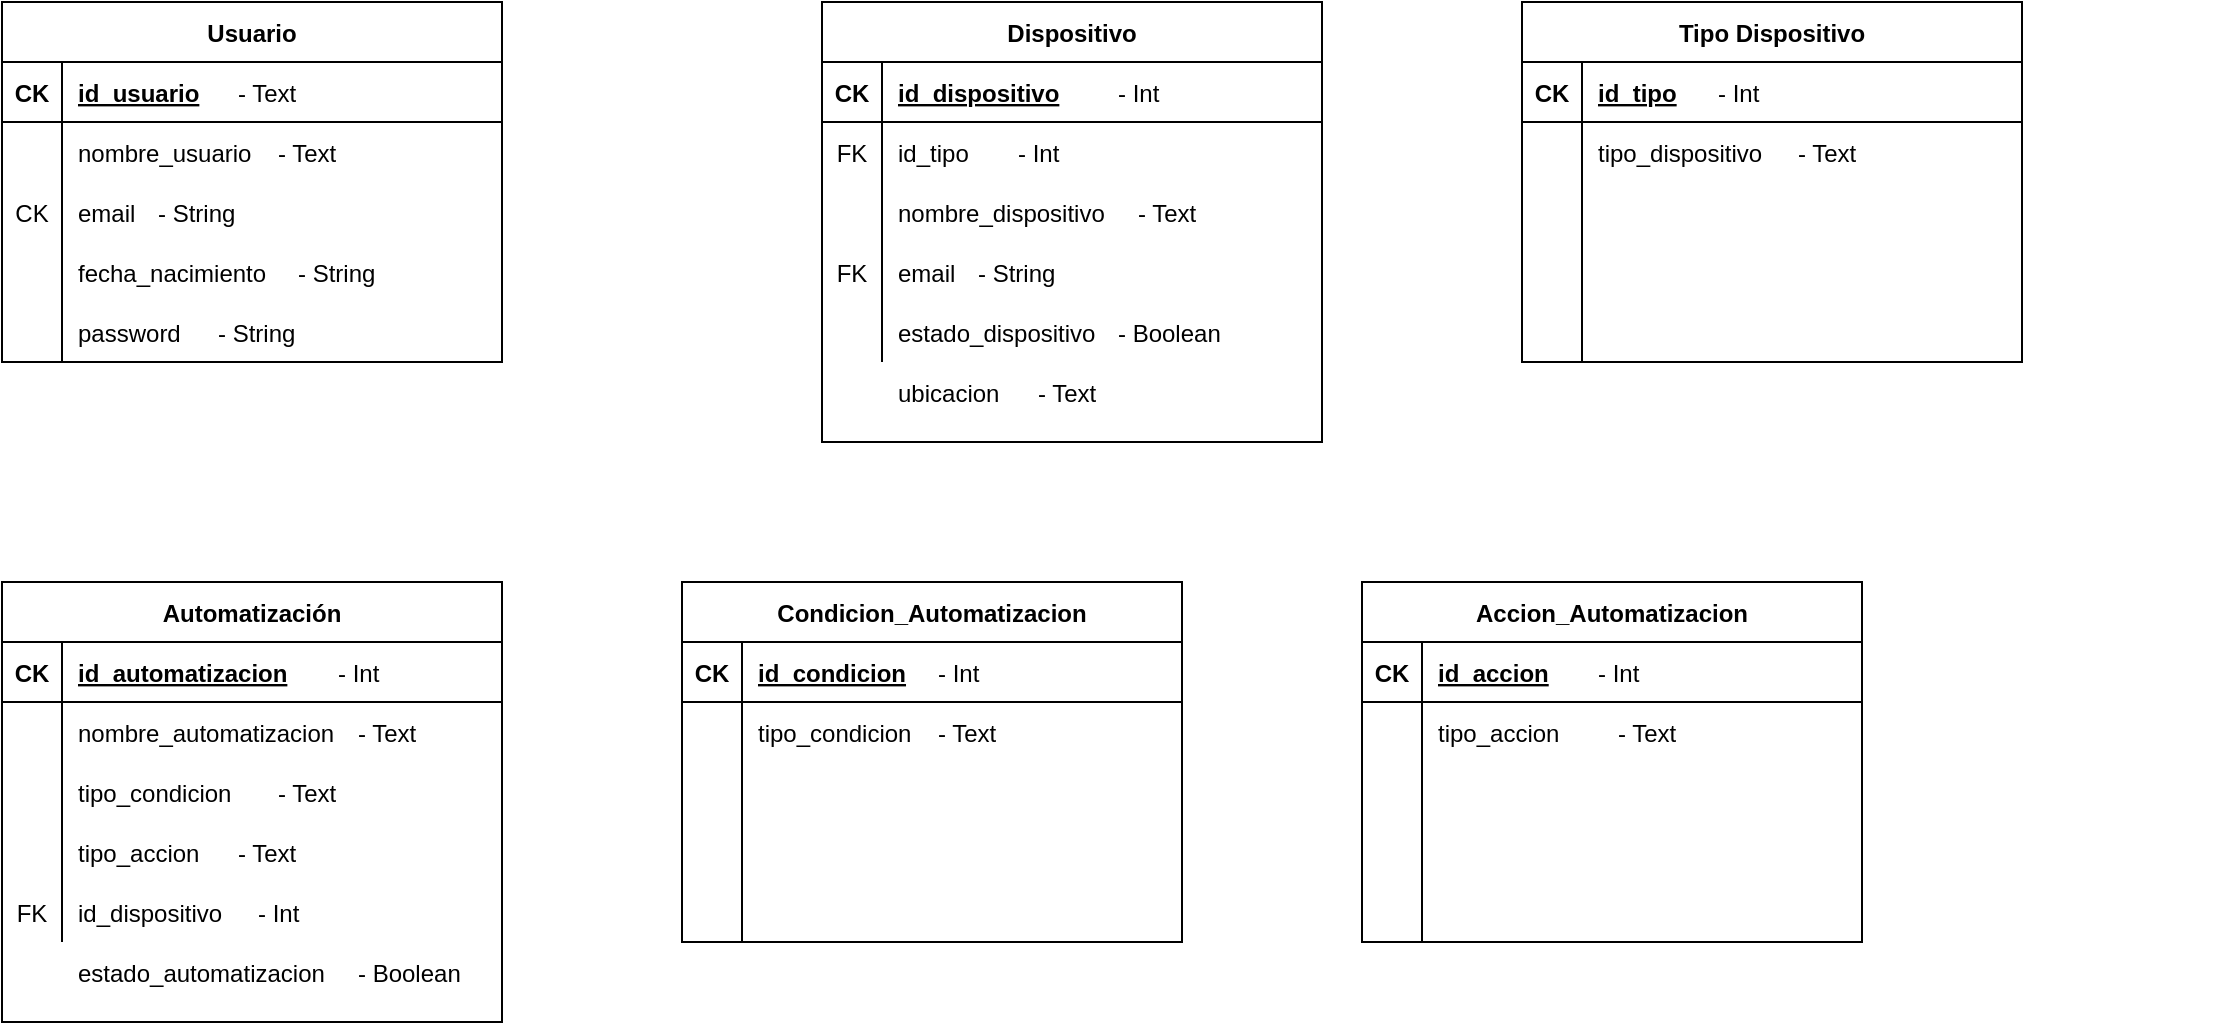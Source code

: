 <mxfile version="27.0.6">
  <diagram name="Página-1" id="sAZHhNgTuyFh79R5Jc5B">
    <mxGraphModel grid="1" page="1" gridSize="10" guides="1" tooltips="1" connect="1" arrows="1" fold="1" pageScale="1" pageWidth="827" pageHeight="1169" math="0" shadow="0">
      <root>
        <mxCell id="0" />
        <mxCell id="1" parent="0" />
        <mxCell id="dQO-ilZLk1hix_8GD30F-2" value="Usuario" style="shape=table;startSize=30;container=1;collapsible=1;childLayout=tableLayout;fixedRows=1;rowLines=0;fontStyle=1;align=center;resizeLast=1;" vertex="1" parent="1">
          <mxGeometry x="-10" y="100" width="250" height="180" as="geometry" />
        </mxCell>
        <mxCell id="dQO-ilZLk1hix_8GD30F-3" value="" style="shape=partialRectangle;collapsible=0;dropTarget=0;pointerEvents=0;fillColor=none;points=[[0,0.5],[1,0.5]];portConstraint=eastwest;top=0;left=0;right=0;bottom=1;" vertex="1" parent="dQO-ilZLk1hix_8GD30F-2">
          <mxGeometry y="30" width="250" height="30" as="geometry" />
        </mxCell>
        <mxCell id="dQO-ilZLk1hix_8GD30F-4" value="CK" style="shape=partialRectangle;overflow=hidden;connectable=0;fillColor=none;top=0;left=0;bottom=0;right=0;fontStyle=1;" vertex="1" parent="dQO-ilZLk1hix_8GD30F-3">
          <mxGeometry width="30" height="30" as="geometry">
            <mxRectangle width="30" height="30" as="alternateBounds" />
          </mxGeometry>
        </mxCell>
        <mxCell id="dQO-ilZLk1hix_8GD30F-5" value="id_usuario" style="shape=partialRectangle;overflow=hidden;connectable=0;fillColor=none;top=0;left=0;bottom=0;right=0;align=left;spacingLeft=6;fontStyle=5;" vertex="1" parent="dQO-ilZLk1hix_8GD30F-3">
          <mxGeometry x="30" width="220" height="30" as="geometry">
            <mxRectangle width="220" height="30" as="alternateBounds" />
          </mxGeometry>
        </mxCell>
        <mxCell id="dQO-ilZLk1hix_8GD30F-6" value="" style="shape=partialRectangle;collapsible=0;dropTarget=0;pointerEvents=0;fillColor=none;points=[[0,0.5],[1,0.5]];portConstraint=eastwest;top=0;left=0;right=0;bottom=0;" vertex="1" parent="dQO-ilZLk1hix_8GD30F-2">
          <mxGeometry y="60" width="250" height="30" as="geometry" />
        </mxCell>
        <mxCell id="dQO-ilZLk1hix_8GD30F-7" value="" style="shape=partialRectangle;overflow=hidden;connectable=0;fillColor=none;top=0;left=0;bottom=0;right=0;" vertex="1" parent="dQO-ilZLk1hix_8GD30F-6">
          <mxGeometry width="30" height="30" as="geometry">
            <mxRectangle width="30" height="30" as="alternateBounds" />
          </mxGeometry>
        </mxCell>
        <mxCell id="dQO-ilZLk1hix_8GD30F-8" value="nombre_usuario" style="shape=partialRectangle;overflow=hidden;connectable=0;fillColor=none;top=0;left=0;bottom=0;right=0;align=left;spacingLeft=6;strokeColor=default;" vertex="1" parent="dQO-ilZLk1hix_8GD30F-6">
          <mxGeometry x="30" width="220" height="30" as="geometry">
            <mxRectangle width="220" height="30" as="alternateBounds" />
          </mxGeometry>
        </mxCell>
        <mxCell id="dQO-ilZLk1hix_8GD30F-9" style="shape=partialRectangle;collapsible=0;dropTarget=0;pointerEvents=0;fillColor=none;points=[[0,0.5],[1,0.5]];portConstraint=eastwest;top=0;left=0;right=0;bottom=0;" vertex="1" parent="dQO-ilZLk1hix_8GD30F-2">
          <mxGeometry y="90" width="250" height="30" as="geometry" />
        </mxCell>
        <mxCell id="dQO-ilZLk1hix_8GD30F-10" value="CK" style="shape=partialRectangle;overflow=hidden;connectable=0;fillColor=none;top=0;left=0;bottom=0;right=0;" vertex="1" parent="dQO-ilZLk1hix_8GD30F-9">
          <mxGeometry width="30" height="30" as="geometry">
            <mxRectangle width="30" height="30" as="alternateBounds" />
          </mxGeometry>
        </mxCell>
        <mxCell id="dQO-ilZLk1hix_8GD30F-11" value="email" style="shape=partialRectangle;overflow=hidden;connectable=0;fillColor=none;top=0;left=0;bottom=0;right=0;align=left;spacingLeft=6;strokeColor=default;" vertex="1" parent="dQO-ilZLk1hix_8GD30F-9">
          <mxGeometry x="30" width="220" height="30" as="geometry">
            <mxRectangle width="220" height="30" as="alternateBounds" />
          </mxGeometry>
        </mxCell>
        <mxCell id="dQO-ilZLk1hix_8GD30F-12" style="shape=partialRectangle;collapsible=0;dropTarget=0;pointerEvents=0;fillColor=none;points=[[0,0.5],[1,0.5]];portConstraint=eastwest;top=0;left=0;right=0;bottom=0;" vertex="1" parent="dQO-ilZLk1hix_8GD30F-2">
          <mxGeometry y="120" width="250" height="30" as="geometry" />
        </mxCell>
        <mxCell id="dQO-ilZLk1hix_8GD30F-13" style="shape=partialRectangle;overflow=hidden;connectable=0;fillColor=none;top=0;left=0;bottom=0;right=0;" vertex="1" parent="dQO-ilZLk1hix_8GD30F-12">
          <mxGeometry width="30" height="30" as="geometry">
            <mxRectangle width="30" height="30" as="alternateBounds" />
          </mxGeometry>
        </mxCell>
        <mxCell id="dQO-ilZLk1hix_8GD30F-14" value="fecha_nacimiento" style="shape=partialRectangle;overflow=hidden;connectable=0;fillColor=none;top=0;left=0;bottom=0;right=0;align=left;spacingLeft=6;strokeColor=default;" vertex="1" parent="dQO-ilZLk1hix_8GD30F-12">
          <mxGeometry x="30" width="220" height="30" as="geometry">
            <mxRectangle width="220" height="30" as="alternateBounds" />
          </mxGeometry>
        </mxCell>
        <mxCell id="dQO-ilZLk1hix_8GD30F-15" style="shape=partialRectangle;collapsible=0;dropTarget=0;pointerEvents=0;fillColor=none;points=[[0,0.5],[1,0.5]];portConstraint=eastwest;top=0;left=0;right=0;bottom=0;" vertex="1" parent="dQO-ilZLk1hix_8GD30F-2">
          <mxGeometry y="150" width="250" height="30" as="geometry" />
        </mxCell>
        <mxCell id="dQO-ilZLk1hix_8GD30F-16" style="shape=partialRectangle;overflow=hidden;connectable=0;fillColor=none;top=0;left=0;bottom=0;right=0;" vertex="1" parent="dQO-ilZLk1hix_8GD30F-15">
          <mxGeometry width="30" height="30" as="geometry">
            <mxRectangle width="30" height="30" as="alternateBounds" />
          </mxGeometry>
        </mxCell>
        <mxCell id="dQO-ilZLk1hix_8GD30F-17" value="password" style="shape=partialRectangle;overflow=hidden;connectable=0;fillColor=none;top=0;left=0;bottom=0;right=0;align=left;spacingLeft=6;strokeColor=default;" vertex="1" parent="dQO-ilZLk1hix_8GD30F-15">
          <mxGeometry x="30" width="220" height="30" as="geometry">
            <mxRectangle width="220" height="30" as="alternateBounds" />
          </mxGeometry>
        </mxCell>
        <mxCell id="dQO-ilZLk1hix_8GD30F-18" value="Dispositivo" style="shape=table;startSize=30;container=1;collapsible=1;childLayout=tableLayout;fixedRows=1;rowLines=0;fontStyle=1;align=center;resizeLast=1;" vertex="1" parent="1">
          <mxGeometry x="400" y="100" width="250" height="220" as="geometry" />
        </mxCell>
        <mxCell id="dQO-ilZLk1hix_8GD30F-19" value="" style="shape=partialRectangle;collapsible=0;dropTarget=0;pointerEvents=0;fillColor=none;points=[[0,0.5],[1,0.5]];portConstraint=eastwest;top=0;left=0;right=0;bottom=1;" vertex="1" parent="dQO-ilZLk1hix_8GD30F-18">
          <mxGeometry y="30" width="250" height="30" as="geometry" />
        </mxCell>
        <mxCell id="dQO-ilZLk1hix_8GD30F-20" value="CK" style="shape=partialRectangle;overflow=hidden;connectable=0;fillColor=none;top=0;left=0;bottom=0;right=0;fontStyle=1;" vertex="1" parent="dQO-ilZLk1hix_8GD30F-19">
          <mxGeometry width="30" height="30" as="geometry">
            <mxRectangle width="30" height="30" as="alternateBounds" />
          </mxGeometry>
        </mxCell>
        <mxCell id="dQO-ilZLk1hix_8GD30F-21" value="id_dispositivo" style="shape=partialRectangle;overflow=hidden;connectable=0;fillColor=none;top=0;left=0;bottom=0;right=0;align=left;spacingLeft=6;fontStyle=5;" vertex="1" parent="dQO-ilZLk1hix_8GD30F-19">
          <mxGeometry x="30" width="220" height="30" as="geometry">
            <mxRectangle width="220" height="30" as="alternateBounds" />
          </mxGeometry>
        </mxCell>
        <mxCell id="dQO-ilZLk1hix_8GD30F-22" value="" style="shape=partialRectangle;collapsible=0;dropTarget=0;pointerEvents=0;fillColor=none;points=[[0,0.5],[1,0.5]];portConstraint=eastwest;top=0;left=0;right=0;bottom=0;" vertex="1" parent="dQO-ilZLk1hix_8GD30F-18">
          <mxGeometry y="60" width="250" height="30" as="geometry" />
        </mxCell>
        <mxCell id="dQO-ilZLk1hix_8GD30F-23" value="FK" style="shape=partialRectangle;overflow=hidden;connectable=0;fillColor=none;top=0;left=0;bottom=0;right=0;" vertex="1" parent="dQO-ilZLk1hix_8GD30F-22">
          <mxGeometry width="30" height="30" as="geometry">
            <mxRectangle width="30" height="30" as="alternateBounds" />
          </mxGeometry>
        </mxCell>
        <mxCell id="dQO-ilZLk1hix_8GD30F-24" value="id_tipo" style="shape=partialRectangle;overflow=hidden;connectable=0;fillColor=none;top=0;left=0;bottom=0;right=0;align=left;spacingLeft=6;strokeColor=default;" vertex="1" parent="dQO-ilZLk1hix_8GD30F-22">
          <mxGeometry x="30" width="220" height="30" as="geometry">
            <mxRectangle width="220" height="30" as="alternateBounds" />
          </mxGeometry>
        </mxCell>
        <mxCell id="dQO-ilZLk1hix_8GD30F-25" style="shape=partialRectangle;collapsible=0;dropTarget=0;pointerEvents=0;fillColor=none;points=[[0,0.5],[1,0.5]];portConstraint=eastwest;top=0;left=0;right=0;bottom=0;" vertex="1" parent="dQO-ilZLk1hix_8GD30F-18">
          <mxGeometry y="90" width="250" height="30" as="geometry" />
        </mxCell>
        <mxCell id="dQO-ilZLk1hix_8GD30F-26" style="shape=partialRectangle;overflow=hidden;connectable=0;fillColor=none;top=0;left=0;bottom=0;right=0;" vertex="1" parent="dQO-ilZLk1hix_8GD30F-25">
          <mxGeometry width="30" height="30" as="geometry">
            <mxRectangle width="30" height="30" as="alternateBounds" />
          </mxGeometry>
        </mxCell>
        <mxCell id="dQO-ilZLk1hix_8GD30F-27" value="nombre_dispositivo" style="shape=partialRectangle;overflow=hidden;connectable=0;fillColor=none;top=0;left=0;bottom=0;right=0;align=left;spacingLeft=6;strokeColor=default;" vertex="1" parent="dQO-ilZLk1hix_8GD30F-25">
          <mxGeometry x="30" width="220" height="30" as="geometry">
            <mxRectangle width="220" height="30" as="alternateBounds" />
          </mxGeometry>
        </mxCell>
        <mxCell id="dQO-ilZLk1hix_8GD30F-28" style="shape=partialRectangle;collapsible=0;dropTarget=0;pointerEvents=0;fillColor=none;points=[[0,0.5],[1,0.5]];portConstraint=eastwest;top=0;left=0;right=0;bottom=0;" vertex="1" parent="dQO-ilZLk1hix_8GD30F-18">
          <mxGeometry y="120" width="250" height="30" as="geometry" />
        </mxCell>
        <mxCell id="dQO-ilZLk1hix_8GD30F-29" value="FK" style="shape=partialRectangle;overflow=hidden;connectable=0;fillColor=none;top=0;left=0;bottom=0;right=0;" vertex="1" parent="dQO-ilZLk1hix_8GD30F-28">
          <mxGeometry width="30" height="30" as="geometry">
            <mxRectangle width="30" height="30" as="alternateBounds" />
          </mxGeometry>
        </mxCell>
        <mxCell id="dQO-ilZLk1hix_8GD30F-30" value="email" style="shape=partialRectangle;overflow=hidden;connectable=0;fillColor=none;top=0;left=0;bottom=0;right=0;align=left;spacingLeft=6;strokeColor=default;" vertex="1" parent="dQO-ilZLk1hix_8GD30F-28">
          <mxGeometry x="30" width="220" height="30" as="geometry">
            <mxRectangle width="220" height="30" as="alternateBounds" />
          </mxGeometry>
        </mxCell>
        <mxCell id="dQO-ilZLk1hix_8GD30F-31" style="shape=partialRectangle;collapsible=0;dropTarget=0;pointerEvents=0;fillColor=none;points=[[0,0.5],[1,0.5]];portConstraint=eastwest;top=0;left=0;right=0;bottom=0;" vertex="1" parent="dQO-ilZLk1hix_8GD30F-18">
          <mxGeometry y="150" width="250" height="30" as="geometry" />
        </mxCell>
        <mxCell id="dQO-ilZLk1hix_8GD30F-32" style="shape=partialRectangle;overflow=hidden;connectable=0;fillColor=none;top=0;left=0;bottom=0;right=0;" vertex="1" parent="dQO-ilZLk1hix_8GD30F-31">
          <mxGeometry width="30" height="30" as="geometry">
            <mxRectangle width="30" height="30" as="alternateBounds" />
          </mxGeometry>
        </mxCell>
        <mxCell id="dQO-ilZLk1hix_8GD30F-33" value="estado_dispositivo" style="shape=partialRectangle;overflow=hidden;connectable=0;fillColor=none;top=0;left=0;bottom=0;right=0;align=left;spacingLeft=6;strokeColor=default;" vertex="1" parent="dQO-ilZLk1hix_8GD30F-31">
          <mxGeometry x="30" width="220" height="30" as="geometry">
            <mxRectangle width="220" height="30" as="alternateBounds" />
          </mxGeometry>
        </mxCell>
        <mxCell id="dQO-ilZLk1hix_8GD30F-34" value="Tipo Dispositivo" style="shape=table;startSize=30;container=1;collapsible=1;childLayout=tableLayout;fixedRows=1;rowLines=0;fontStyle=1;align=center;resizeLast=1;" vertex="1" parent="1">
          <mxGeometry x="750" y="100" width="250" height="180" as="geometry" />
        </mxCell>
        <mxCell id="dQO-ilZLk1hix_8GD30F-35" value="" style="shape=partialRectangle;collapsible=0;dropTarget=0;pointerEvents=0;fillColor=none;points=[[0,0.5],[1,0.5]];portConstraint=eastwest;top=0;left=0;right=0;bottom=1;" vertex="1" parent="dQO-ilZLk1hix_8GD30F-34">
          <mxGeometry y="30" width="250" height="30" as="geometry" />
        </mxCell>
        <mxCell id="dQO-ilZLk1hix_8GD30F-36" value="CK" style="shape=partialRectangle;overflow=hidden;connectable=0;fillColor=none;top=0;left=0;bottom=0;right=0;fontStyle=1;" vertex="1" parent="dQO-ilZLk1hix_8GD30F-35">
          <mxGeometry width="30" height="30" as="geometry">
            <mxRectangle width="30" height="30" as="alternateBounds" />
          </mxGeometry>
        </mxCell>
        <mxCell id="dQO-ilZLk1hix_8GD30F-37" value="id_tipo" style="shape=partialRectangle;overflow=hidden;connectable=0;fillColor=none;top=0;left=0;bottom=0;right=0;align=left;spacingLeft=6;fontStyle=5;" vertex="1" parent="dQO-ilZLk1hix_8GD30F-35">
          <mxGeometry x="30" width="220" height="30" as="geometry">
            <mxRectangle width="220" height="30" as="alternateBounds" />
          </mxGeometry>
        </mxCell>
        <mxCell id="dQO-ilZLk1hix_8GD30F-38" value="" style="shape=partialRectangle;collapsible=0;dropTarget=0;pointerEvents=0;fillColor=none;points=[[0,0.5],[1,0.5]];portConstraint=eastwest;top=0;left=0;right=0;bottom=0;" vertex="1" parent="dQO-ilZLk1hix_8GD30F-34">
          <mxGeometry y="60" width="250" height="30" as="geometry" />
        </mxCell>
        <mxCell id="dQO-ilZLk1hix_8GD30F-39" value="" style="shape=partialRectangle;overflow=hidden;connectable=0;fillColor=none;top=0;left=0;bottom=0;right=0;" vertex="1" parent="dQO-ilZLk1hix_8GD30F-38">
          <mxGeometry width="30" height="30" as="geometry">
            <mxRectangle width="30" height="30" as="alternateBounds" />
          </mxGeometry>
        </mxCell>
        <mxCell id="dQO-ilZLk1hix_8GD30F-40" value="tipo_dispositivo" style="shape=partialRectangle;overflow=hidden;connectable=0;fillColor=none;top=0;left=0;bottom=0;right=0;align=left;spacingLeft=6;strokeColor=default;" vertex="1" parent="dQO-ilZLk1hix_8GD30F-38">
          <mxGeometry x="30" width="220" height="30" as="geometry">
            <mxRectangle width="220" height="30" as="alternateBounds" />
          </mxGeometry>
        </mxCell>
        <mxCell id="dQO-ilZLk1hix_8GD30F-41" style="shape=partialRectangle;collapsible=0;dropTarget=0;pointerEvents=0;fillColor=none;points=[[0,0.5],[1,0.5]];portConstraint=eastwest;top=0;left=0;right=0;bottom=0;" vertex="1" parent="dQO-ilZLk1hix_8GD30F-34">
          <mxGeometry y="90" width="250" height="30" as="geometry" />
        </mxCell>
        <mxCell id="dQO-ilZLk1hix_8GD30F-42" style="shape=partialRectangle;overflow=hidden;connectable=0;fillColor=none;top=0;left=0;bottom=0;right=0;" vertex="1" parent="dQO-ilZLk1hix_8GD30F-41">
          <mxGeometry width="30" height="30" as="geometry">
            <mxRectangle width="30" height="30" as="alternateBounds" />
          </mxGeometry>
        </mxCell>
        <mxCell id="dQO-ilZLk1hix_8GD30F-43" value="" style="shape=partialRectangle;overflow=hidden;connectable=0;fillColor=none;top=0;left=0;bottom=0;right=0;align=left;spacingLeft=6;strokeColor=default;" vertex="1" parent="dQO-ilZLk1hix_8GD30F-41">
          <mxGeometry x="30" width="220" height="30" as="geometry">
            <mxRectangle width="220" height="30" as="alternateBounds" />
          </mxGeometry>
        </mxCell>
        <mxCell id="dQO-ilZLk1hix_8GD30F-44" style="shape=partialRectangle;collapsible=0;dropTarget=0;pointerEvents=0;fillColor=none;points=[[0,0.5],[1,0.5]];portConstraint=eastwest;top=0;left=0;right=0;bottom=0;" vertex="1" parent="dQO-ilZLk1hix_8GD30F-34">
          <mxGeometry y="120" width="250" height="30" as="geometry" />
        </mxCell>
        <mxCell id="dQO-ilZLk1hix_8GD30F-45" style="shape=partialRectangle;overflow=hidden;connectable=0;fillColor=none;top=0;left=0;bottom=0;right=0;" vertex="1" parent="dQO-ilZLk1hix_8GD30F-44">
          <mxGeometry width="30" height="30" as="geometry">
            <mxRectangle width="30" height="30" as="alternateBounds" />
          </mxGeometry>
        </mxCell>
        <mxCell id="dQO-ilZLk1hix_8GD30F-46" value="" style="shape=partialRectangle;overflow=hidden;connectable=0;fillColor=none;top=0;left=0;bottom=0;right=0;align=left;spacingLeft=6;strokeColor=default;" vertex="1" parent="dQO-ilZLk1hix_8GD30F-44">
          <mxGeometry x="30" width="220" height="30" as="geometry">
            <mxRectangle width="220" height="30" as="alternateBounds" />
          </mxGeometry>
        </mxCell>
        <mxCell id="dQO-ilZLk1hix_8GD30F-47" style="shape=partialRectangle;collapsible=0;dropTarget=0;pointerEvents=0;fillColor=none;points=[[0,0.5],[1,0.5]];portConstraint=eastwest;top=0;left=0;right=0;bottom=0;" vertex="1" parent="dQO-ilZLk1hix_8GD30F-34">
          <mxGeometry y="150" width="250" height="30" as="geometry" />
        </mxCell>
        <mxCell id="dQO-ilZLk1hix_8GD30F-48" style="shape=partialRectangle;overflow=hidden;connectable=0;fillColor=none;top=0;left=0;bottom=0;right=0;" vertex="1" parent="dQO-ilZLk1hix_8GD30F-47">
          <mxGeometry width="30" height="30" as="geometry">
            <mxRectangle width="30" height="30" as="alternateBounds" />
          </mxGeometry>
        </mxCell>
        <mxCell id="dQO-ilZLk1hix_8GD30F-49" value="" style="shape=partialRectangle;overflow=hidden;connectable=0;fillColor=none;top=0;left=0;bottom=0;right=0;align=left;spacingLeft=6;strokeColor=default;" vertex="1" parent="dQO-ilZLk1hix_8GD30F-47">
          <mxGeometry x="30" width="220" height="30" as="geometry">
            <mxRectangle width="220" height="30" as="alternateBounds" />
          </mxGeometry>
        </mxCell>
        <mxCell id="dQO-ilZLk1hix_8GD30F-106" value="Condicion_Automatizacion" style="shape=table;startSize=30;container=1;collapsible=1;childLayout=tableLayout;fixedRows=1;rowLines=0;fontStyle=1;align=center;resizeLast=1;" vertex="1" parent="1">
          <mxGeometry x="330" y="390" width="250" height="180" as="geometry" />
        </mxCell>
        <mxCell id="dQO-ilZLk1hix_8GD30F-107" value="" style="shape=partialRectangle;collapsible=0;dropTarget=0;pointerEvents=0;fillColor=none;points=[[0,0.5],[1,0.5]];portConstraint=eastwest;top=0;left=0;right=0;bottom=1;" vertex="1" parent="dQO-ilZLk1hix_8GD30F-106">
          <mxGeometry y="30" width="250" height="30" as="geometry" />
        </mxCell>
        <mxCell id="dQO-ilZLk1hix_8GD30F-108" value="CK" style="shape=partialRectangle;overflow=hidden;connectable=0;fillColor=none;top=0;left=0;bottom=0;right=0;fontStyle=1;" vertex="1" parent="dQO-ilZLk1hix_8GD30F-107">
          <mxGeometry width="30" height="30" as="geometry">
            <mxRectangle width="30" height="30" as="alternateBounds" />
          </mxGeometry>
        </mxCell>
        <mxCell id="dQO-ilZLk1hix_8GD30F-109" value="id_condicion" style="shape=partialRectangle;overflow=hidden;connectable=0;fillColor=none;top=0;left=0;bottom=0;right=0;align=left;spacingLeft=6;fontStyle=5;" vertex="1" parent="dQO-ilZLk1hix_8GD30F-107">
          <mxGeometry x="30" width="220" height="30" as="geometry">
            <mxRectangle width="220" height="30" as="alternateBounds" />
          </mxGeometry>
        </mxCell>
        <mxCell id="dQO-ilZLk1hix_8GD30F-110" value="" style="shape=partialRectangle;collapsible=0;dropTarget=0;pointerEvents=0;fillColor=none;points=[[0,0.5],[1,0.5]];portConstraint=eastwest;top=0;left=0;right=0;bottom=0;" vertex="1" parent="dQO-ilZLk1hix_8GD30F-106">
          <mxGeometry y="60" width="250" height="30" as="geometry" />
        </mxCell>
        <mxCell id="dQO-ilZLk1hix_8GD30F-111" value="" style="shape=partialRectangle;overflow=hidden;connectable=0;fillColor=none;top=0;left=0;bottom=0;right=0;" vertex="1" parent="dQO-ilZLk1hix_8GD30F-110">
          <mxGeometry width="30" height="30" as="geometry">
            <mxRectangle width="30" height="30" as="alternateBounds" />
          </mxGeometry>
        </mxCell>
        <mxCell id="dQO-ilZLk1hix_8GD30F-112" value="tipo_condicion" style="shape=partialRectangle;overflow=hidden;connectable=0;fillColor=none;top=0;left=0;bottom=0;right=0;align=left;spacingLeft=6;strokeColor=default;" vertex="1" parent="dQO-ilZLk1hix_8GD30F-110">
          <mxGeometry x="30" width="220" height="30" as="geometry">
            <mxRectangle width="220" height="30" as="alternateBounds" />
          </mxGeometry>
        </mxCell>
        <mxCell id="dQO-ilZLk1hix_8GD30F-113" style="shape=partialRectangle;collapsible=0;dropTarget=0;pointerEvents=0;fillColor=none;points=[[0,0.5],[1,0.5]];portConstraint=eastwest;top=0;left=0;right=0;bottom=0;" vertex="1" parent="dQO-ilZLk1hix_8GD30F-106">
          <mxGeometry y="90" width="250" height="30" as="geometry" />
        </mxCell>
        <mxCell id="dQO-ilZLk1hix_8GD30F-114" style="shape=partialRectangle;overflow=hidden;connectable=0;fillColor=none;top=0;left=0;bottom=0;right=0;" vertex="1" parent="dQO-ilZLk1hix_8GD30F-113">
          <mxGeometry width="30" height="30" as="geometry">
            <mxRectangle width="30" height="30" as="alternateBounds" />
          </mxGeometry>
        </mxCell>
        <mxCell id="dQO-ilZLk1hix_8GD30F-115" value="" style="shape=partialRectangle;overflow=hidden;connectable=0;fillColor=none;top=0;left=0;bottom=0;right=0;align=left;spacingLeft=6;strokeColor=default;" vertex="1" parent="dQO-ilZLk1hix_8GD30F-113">
          <mxGeometry x="30" width="220" height="30" as="geometry">
            <mxRectangle width="220" height="30" as="alternateBounds" />
          </mxGeometry>
        </mxCell>
        <mxCell id="dQO-ilZLk1hix_8GD30F-116" style="shape=partialRectangle;collapsible=0;dropTarget=0;pointerEvents=0;fillColor=none;points=[[0,0.5],[1,0.5]];portConstraint=eastwest;top=0;left=0;right=0;bottom=0;" vertex="1" parent="dQO-ilZLk1hix_8GD30F-106">
          <mxGeometry y="120" width="250" height="30" as="geometry" />
        </mxCell>
        <mxCell id="dQO-ilZLk1hix_8GD30F-117" style="shape=partialRectangle;overflow=hidden;connectable=0;fillColor=none;top=0;left=0;bottom=0;right=0;" vertex="1" parent="dQO-ilZLk1hix_8GD30F-116">
          <mxGeometry width="30" height="30" as="geometry">
            <mxRectangle width="30" height="30" as="alternateBounds" />
          </mxGeometry>
        </mxCell>
        <mxCell id="dQO-ilZLk1hix_8GD30F-118" value="" style="shape=partialRectangle;overflow=hidden;connectable=0;fillColor=none;top=0;left=0;bottom=0;right=0;align=left;spacingLeft=6;strokeColor=default;" vertex="1" parent="dQO-ilZLk1hix_8GD30F-116">
          <mxGeometry x="30" width="220" height="30" as="geometry">
            <mxRectangle width="220" height="30" as="alternateBounds" />
          </mxGeometry>
        </mxCell>
        <mxCell id="dQO-ilZLk1hix_8GD30F-119" style="shape=partialRectangle;collapsible=0;dropTarget=0;pointerEvents=0;fillColor=none;points=[[0,0.5],[1,0.5]];portConstraint=eastwest;top=0;left=0;right=0;bottom=0;" vertex="1" parent="dQO-ilZLk1hix_8GD30F-106">
          <mxGeometry y="150" width="250" height="30" as="geometry" />
        </mxCell>
        <mxCell id="dQO-ilZLk1hix_8GD30F-120" style="shape=partialRectangle;overflow=hidden;connectable=0;fillColor=none;top=0;left=0;bottom=0;right=0;" vertex="1" parent="dQO-ilZLk1hix_8GD30F-119">
          <mxGeometry width="30" height="30" as="geometry">
            <mxRectangle width="30" height="30" as="alternateBounds" />
          </mxGeometry>
        </mxCell>
        <mxCell id="dQO-ilZLk1hix_8GD30F-121" value="" style="shape=partialRectangle;overflow=hidden;connectable=0;fillColor=none;top=0;left=0;bottom=0;right=0;align=left;spacingLeft=6;strokeColor=default;" vertex="1" parent="dQO-ilZLk1hix_8GD30F-119">
          <mxGeometry x="30" width="220" height="30" as="geometry">
            <mxRectangle width="220" height="30" as="alternateBounds" />
          </mxGeometry>
        </mxCell>
        <mxCell id="dQO-ilZLk1hix_8GD30F-128" value="" style="group" vertex="1" connectable="0" parent="1">
          <mxGeometry x="-10" y="390" width="390" height="220" as="geometry" />
        </mxCell>
        <mxCell id="dQO-ilZLk1hix_8GD30F-66" value="Automatización" style="shape=table;startSize=30;container=1;collapsible=1;childLayout=tableLayout;fixedRows=1;rowLines=0;fontStyle=1;align=center;resizeLast=1;" vertex="1" parent="dQO-ilZLk1hix_8GD30F-128">
          <mxGeometry width="250" height="220" as="geometry" />
        </mxCell>
        <mxCell id="dQO-ilZLk1hix_8GD30F-67" value="" style="shape=partialRectangle;collapsible=0;dropTarget=0;pointerEvents=0;fillColor=none;points=[[0,0.5],[1,0.5]];portConstraint=eastwest;top=0;left=0;right=0;bottom=1;" vertex="1" parent="dQO-ilZLk1hix_8GD30F-66">
          <mxGeometry y="30" width="250" height="30" as="geometry" />
        </mxCell>
        <mxCell id="dQO-ilZLk1hix_8GD30F-68" value="CK" style="shape=partialRectangle;overflow=hidden;connectable=0;fillColor=none;top=0;left=0;bottom=0;right=0;fontStyle=1;" vertex="1" parent="dQO-ilZLk1hix_8GD30F-67">
          <mxGeometry width="30" height="30" as="geometry">
            <mxRectangle width="30" height="30" as="alternateBounds" />
          </mxGeometry>
        </mxCell>
        <mxCell id="dQO-ilZLk1hix_8GD30F-69" value="id_automatizacion" style="shape=partialRectangle;overflow=hidden;connectable=0;fillColor=none;top=0;left=0;bottom=0;right=0;align=left;spacingLeft=6;fontStyle=5;" vertex="1" parent="dQO-ilZLk1hix_8GD30F-67">
          <mxGeometry x="30" width="220" height="30" as="geometry">
            <mxRectangle width="220" height="30" as="alternateBounds" />
          </mxGeometry>
        </mxCell>
        <mxCell id="dQO-ilZLk1hix_8GD30F-70" value="" style="shape=partialRectangle;collapsible=0;dropTarget=0;pointerEvents=0;fillColor=none;points=[[0,0.5],[1,0.5]];portConstraint=eastwest;top=0;left=0;right=0;bottom=0;" vertex="1" parent="dQO-ilZLk1hix_8GD30F-66">
          <mxGeometry y="60" width="250" height="30" as="geometry" />
        </mxCell>
        <mxCell id="dQO-ilZLk1hix_8GD30F-71" value="" style="shape=partialRectangle;overflow=hidden;connectable=0;fillColor=none;top=0;left=0;bottom=0;right=0;" vertex="1" parent="dQO-ilZLk1hix_8GD30F-70">
          <mxGeometry width="30" height="30" as="geometry">
            <mxRectangle width="30" height="30" as="alternateBounds" />
          </mxGeometry>
        </mxCell>
        <mxCell id="dQO-ilZLk1hix_8GD30F-72" value="nombre_automatizacion" style="shape=partialRectangle;overflow=hidden;connectable=0;fillColor=none;top=0;left=0;bottom=0;right=0;align=left;spacingLeft=6;strokeColor=default;" vertex="1" parent="dQO-ilZLk1hix_8GD30F-70">
          <mxGeometry x="30" width="220" height="30" as="geometry">
            <mxRectangle width="220" height="30" as="alternateBounds" />
          </mxGeometry>
        </mxCell>
        <mxCell id="dQO-ilZLk1hix_8GD30F-73" style="shape=partialRectangle;collapsible=0;dropTarget=0;pointerEvents=0;fillColor=none;points=[[0,0.5],[1,0.5]];portConstraint=eastwest;top=0;left=0;right=0;bottom=0;" vertex="1" parent="dQO-ilZLk1hix_8GD30F-66">
          <mxGeometry y="90" width="250" height="30" as="geometry" />
        </mxCell>
        <mxCell id="dQO-ilZLk1hix_8GD30F-74" style="shape=partialRectangle;overflow=hidden;connectable=0;fillColor=none;top=0;left=0;bottom=0;right=0;" vertex="1" parent="dQO-ilZLk1hix_8GD30F-73">
          <mxGeometry width="30" height="30" as="geometry">
            <mxRectangle width="30" height="30" as="alternateBounds" />
          </mxGeometry>
        </mxCell>
        <mxCell id="dQO-ilZLk1hix_8GD30F-75" value="tipo_condicion" style="shape=partialRectangle;overflow=hidden;connectable=0;fillColor=none;top=0;left=0;bottom=0;right=0;align=left;spacingLeft=6;strokeColor=default;" vertex="1" parent="dQO-ilZLk1hix_8GD30F-73">
          <mxGeometry x="30" width="220" height="30" as="geometry">
            <mxRectangle width="220" height="30" as="alternateBounds" />
          </mxGeometry>
        </mxCell>
        <mxCell id="dQO-ilZLk1hix_8GD30F-76" style="shape=partialRectangle;collapsible=0;dropTarget=0;pointerEvents=0;fillColor=none;points=[[0,0.5],[1,0.5]];portConstraint=eastwest;top=0;left=0;right=0;bottom=0;" vertex="1" parent="dQO-ilZLk1hix_8GD30F-66">
          <mxGeometry y="120" width="250" height="30" as="geometry" />
        </mxCell>
        <mxCell id="dQO-ilZLk1hix_8GD30F-77" style="shape=partialRectangle;overflow=hidden;connectable=0;fillColor=none;top=0;left=0;bottom=0;right=0;" vertex="1" parent="dQO-ilZLk1hix_8GD30F-76">
          <mxGeometry width="30" height="30" as="geometry">
            <mxRectangle width="30" height="30" as="alternateBounds" />
          </mxGeometry>
        </mxCell>
        <mxCell id="dQO-ilZLk1hix_8GD30F-78" value="tipo_accion" style="shape=partialRectangle;overflow=hidden;connectable=0;fillColor=none;top=0;left=0;bottom=0;right=0;align=left;spacingLeft=6;strokeColor=default;" vertex="1" parent="dQO-ilZLk1hix_8GD30F-76">
          <mxGeometry x="30" width="220" height="30" as="geometry">
            <mxRectangle width="220" height="30" as="alternateBounds" />
          </mxGeometry>
        </mxCell>
        <mxCell id="dQO-ilZLk1hix_8GD30F-79" style="shape=partialRectangle;collapsible=0;dropTarget=0;pointerEvents=0;fillColor=none;points=[[0,0.5],[1,0.5]];portConstraint=eastwest;top=0;left=0;right=0;bottom=0;" vertex="1" parent="dQO-ilZLk1hix_8GD30F-66">
          <mxGeometry y="150" width="250" height="30" as="geometry" />
        </mxCell>
        <mxCell id="dQO-ilZLk1hix_8GD30F-80" value="FK" style="shape=partialRectangle;overflow=hidden;connectable=0;fillColor=none;top=0;left=0;bottom=0;right=0;" vertex="1" parent="dQO-ilZLk1hix_8GD30F-79">
          <mxGeometry width="30" height="30" as="geometry">
            <mxRectangle width="30" height="30" as="alternateBounds" />
          </mxGeometry>
        </mxCell>
        <mxCell id="dQO-ilZLk1hix_8GD30F-81" value="id_dispositivo" style="shape=partialRectangle;overflow=hidden;connectable=0;fillColor=none;top=0;left=0;bottom=0;right=0;align=left;spacingLeft=6;strokeColor=default;" vertex="1" parent="dQO-ilZLk1hix_8GD30F-79">
          <mxGeometry x="30" width="220" height="30" as="geometry">
            <mxRectangle width="220" height="30" as="alternateBounds" />
          </mxGeometry>
        </mxCell>
        <mxCell id="dQO-ilZLk1hix_8GD30F-105" value="estado_automatizacion" style="shape=partialRectangle;overflow=hidden;connectable=0;fillColor=none;top=0;left=0;bottom=0;right=0;align=left;spacingLeft=6;strokeColor=default;" vertex="1" parent="dQO-ilZLk1hix_8GD30F-128">
          <mxGeometry x="30" y="180" width="220" height="30" as="geometry">
            <mxRectangle width="220" height="30" as="alternateBounds" />
          </mxGeometry>
        </mxCell>
        <mxCell id="w-U3ZBEaJBCRpLWvlY8Y-44" value="- Boolean" style="shape=partialRectangle;overflow=hidden;connectable=0;fillColor=none;top=0;left=0;bottom=0;right=0;align=left;spacingLeft=6;strokeColor=default;" vertex="1" parent="dQO-ilZLk1hix_8GD30F-128">
          <mxGeometry x="170" y="180" width="220" height="30" as="geometry">
            <mxRectangle width="220" height="30" as="alternateBounds" />
          </mxGeometry>
        </mxCell>
        <mxCell id="w-U3ZBEaJBCRpLWvlY8Y-49" value="- Int" style="shape=partialRectangle;overflow=hidden;connectable=0;fillColor=none;top=0;left=0;bottom=0;right=0;align=left;spacingLeft=6;strokeColor=default;" vertex="1" parent="dQO-ilZLk1hix_8GD30F-128">
          <mxGeometry x="160" y="30" width="220" height="30" as="geometry">
            <mxRectangle width="220" height="30" as="alternateBounds" />
          </mxGeometry>
        </mxCell>
        <mxCell id="w-U3ZBEaJBCRpLWvlY8Y-55" value="- Text" style="shape=partialRectangle;overflow=hidden;connectable=0;fillColor=none;top=0;left=0;bottom=0;right=0;align=left;spacingLeft=6;strokeColor=default;" vertex="1" parent="dQO-ilZLk1hix_8GD30F-128">
          <mxGeometry x="170" y="60" width="220" height="30" as="geometry">
            <mxRectangle width="220" height="30" as="alternateBounds" />
          </mxGeometry>
        </mxCell>
        <mxCell id="w-U3ZBEaJBCRpLWvlY8Y-58" value="- Text" style="shape=partialRectangle;overflow=hidden;connectable=0;fillColor=none;top=0;left=0;bottom=0;right=0;align=left;spacingLeft=6;strokeColor=default;" vertex="1" parent="dQO-ilZLk1hix_8GD30F-128">
          <mxGeometry x="130" y="90" width="220" height="30" as="geometry">
            <mxRectangle width="220" height="30" as="alternateBounds" />
          </mxGeometry>
        </mxCell>
        <mxCell id="w-U3ZBEaJBCRpLWvlY8Y-59" value="- Text" style="shape=partialRectangle;overflow=hidden;connectable=0;fillColor=none;top=0;left=0;bottom=0;right=0;align=left;spacingLeft=6;strokeColor=default;" vertex="1" parent="dQO-ilZLk1hix_8GD30F-128">
          <mxGeometry x="110" y="120" width="220" height="30" as="geometry">
            <mxRectangle width="220" height="30" as="alternateBounds" />
          </mxGeometry>
        </mxCell>
        <mxCell id="w-U3ZBEaJBCRpLWvlY8Y-62" value="- Int" style="shape=partialRectangle;overflow=hidden;connectable=0;fillColor=none;top=0;left=0;bottom=0;right=0;align=left;spacingLeft=6;strokeColor=default;" vertex="1" parent="dQO-ilZLk1hix_8GD30F-128">
          <mxGeometry x="120" y="150" width="220" height="30" as="geometry">
            <mxRectangle width="220" height="30" as="alternateBounds" />
          </mxGeometry>
        </mxCell>
        <mxCell id="w-U3ZBEaJBCRpLWvlY8Y-3" value="ubicacion" style="shape=partialRectangle;overflow=hidden;connectable=0;fillColor=none;top=0;left=0;bottom=0;right=0;align=left;spacingLeft=6;strokeColor=default;" vertex="1" parent="1">
          <mxGeometry x="430" y="280" width="220" height="30" as="geometry">
            <mxRectangle width="220" height="30" as="alternateBounds" />
          </mxGeometry>
        </mxCell>
        <mxCell id="w-U3ZBEaJBCRpLWvlY8Y-20" value="Accion_Automatizacion" style="shape=table;startSize=30;container=1;collapsible=1;childLayout=tableLayout;fixedRows=1;rowLines=0;fontStyle=1;align=center;resizeLast=1;" vertex="1" parent="1">
          <mxGeometry x="670" y="390" width="250" height="180" as="geometry" />
        </mxCell>
        <mxCell id="w-U3ZBEaJBCRpLWvlY8Y-21" value="" style="shape=partialRectangle;collapsible=0;dropTarget=0;pointerEvents=0;fillColor=none;points=[[0,0.5],[1,0.5]];portConstraint=eastwest;top=0;left=0;right=0;bottom=1;" vertex="1" parent="w-U3ZBEaJBCRpLWvlY8Y-20">
          <mxGeometry y="30" width="250" height="30" as="geometry" />
        </mxCell>
        <mxCell id="w-U3ZBEaJBCRpLWvlY8Y-22" value="CK" style="shape=partialRectangle;overflow=hidden;connectable=0;fillColor=none;top=0;left=0;bottom=0;right=0;fontStyle=1;" vertex="1" parent="w-U3ZBEaJBCRpLWvlY8Y-21">
          <mxGeometry width="30" height="30" as="geometry">
            <mxRectangle width="30" height="30" as="alternateBounds" />
          </mxGeometry>
        </mxCell>
        <mxCell id="w-U3ZBEaJBCRpLWvlY8Y-23" value="id_accion" style="shape=partialRectangle;overflow=hidden;connectable=0;fillColor=none;top=0;left=0;bottom=0;right=0;align=left;spacingLeft=6;fontStyle=5;" vertex="1" parent="w-U3ZBEaJBCRpLWvlY8Y-21">
          <mxGeometry x="30" width="220" height="30" as="geometry">
            <mxRectangle width="220" height="30" as="alternateBounds" />
          </mxGeometry>
        </mxCell>
        <mxCell id="w-U3ZBEaJBCRpLWvlY8Y-24" value="" style="shape=partialRectangle;collapsible=0;dropTarget=0;pointerEvents=0;fillColor=none;points=[[0,0.5],[1,0.5]];portConstraint=eastwest;top=0;left=0;right=0;bottom=0;" vertex="1" parent="w-U3ZBEaJBCRpLWvlY8Y-20">
          <mxGeometry y="60" width="250" height="30" as="geometry" />
        </mxCell>
        <mxCell id="w-U3ZBEaJBCRpLWvlY8Y-25" value="" style="shape=partialRectangle;overflow=hidden;connectable=0;fillColor=none;top=0;left=0;bottom=0;right=0;" vertex="1" parent="w-U3ZBEaJBCRpLWvlY8Y-24">
          <mxGeometry width="30" height="30" as="geometry">
            <mxRectangle width="30" height="30" as="alternateBounds" />
          </mxGeometry>
        </mxCell>
        <mxCell id="w-U3ZBEaJBCRpLWvlY8Y-26" value="tipo_accion" style="shape=partialRectangle;overflow=hidden;connectable=0;fillColor=none;top=0;left=0;bottom=0;right=0;align=left;spacingLeft=6;strokeColor=default;" vertex="1" parent="w-U3ZBEaJBCRpLWvlY8Y-24">
          <mxGeometry x="30" width="220" height="30" as="geometry">
            <mxRectangle width="220" height="30" as="alternateBounds" />
          </mxGeometry>
        </mxCell>
        <mxCell id="w-U3ZBEaJBCRpLWvlY8Y-27" style="shape=partialRectangle;collapsible=0;dropTarget=0;pointerEvents=0;fillColor=none;points=[[0,0.5],[1,0.5]];portConstraint=eastwest;top=0;left=0;right=0;bottom=0;" vertex="1" parent="w-U3ZBEaJBCRpLWvlY8Y-20">
          <mxGeometry y="90" width="250" height="30" as="geometry" />
        </mxCell>
        <mxCell id="w-U3ZBEaJBCRpLWvlY8Y-28" style="shape=partialRectangle;overflow=hidden;connectable=0;fillColor=none;top=0;left=0;bottom=0;right=0;" vertex="1" parent="w-U3ZBEaJBCRpLWvlY8Y-27">
          <mxGeometry width="30" height="30" as="geometry">
            <mxRectangle width="30" height="30" as="alternateBounds" />
          </mxGeometry>
        </mxCell>
        <mxCell id="w-U3ZBEaJBCRpLWvlY8Y-29" value="" style="shape=partialRectangle;overflow=hidden;connectable=0;fillColor=none;top=0;left=0;bottom=0;right=0;align=left;spacingLeft=6;strokeColor=default;" vertex="1" parent="w-U3ZBEaJBCRpLWvlY8Y-27">
          <mxGeometry x="30" width="220" height="30" as="geometry">
            <mxRectangle width="220" height="30" as="alternateBounds" />
          </mxGeometry>
        </mxCell>
        <mxCell id="w-U3ZBEaJBCRpLWvlY8Y-30" style="shape=partialRectangle;collapsible=0;dropTarget=0;pointerEvents=0;fillColor=none;points=[[0,0.5],[1,0.5]];portConstraint=eastwest;top=0;left=0;right=0;bottom=0;" vertex="1" parent="w-U3ZBEaJBCRpLWvlY8Y-20">
          <mxGeometry y="120" width="250" height="30" as="geometry" />
        </mxCell>
        <mxCell id="w-U3ZBEaJBCRpLWvlY8Y-31" style="shape=partialRectangle;overflow=hidden;connectable=0;fillColor=none;top=0;left=0;bottom=0;right=0;" vertex="1" parent="w-U3ZBEaJBCRpLWvlY8Y-30">
          <mxGeometry width="30" height="30" as="geometry">
            <mxRectangle width="30" height="30" as="alternateBounds" />
          </mxGeometry>
        </mxCell>
        <mxCell id="w-U3ZBEaJBCRpLWvlY8Y-32" value="" style="shape=partialRectangle;overflow=hidden;connectable=0;fillColor=none;top=0;left=0;bottom=0;right=0;align=left;spacingLeft=6;strokeColor=default;" vertex="1" parent="w-U3ZBEaJBCRpLWvlY8Y-30">
          <mxGeometry x="30" width="220" height="30" as="geometry">
            <mxRectangle width="220" height="30" as="alternateBounds" />
          </mxGeometry>
        </mxCell>
        <mxCell id="w-U3ZBEaJBCRpLWvlY8Y-33" style="shape=partialRectangle;collapsible=0;dropTarget=0;pointerEvents=0;fillColor=none;points=[[0,0.5],[1,0.5]];portConstraint=eastwest;top=0;left=0;right=0;bottom=0;" vertex="1" parent="w-U3ZBEaJBCRpLWvlY8Y-20">
          <mxGeometry y="150" width="250" height="30" as="geometry" />
        </mxCell>
        <mxCell id="w-U3ZBEaJBCRpLWvlY8Y-34" style="shape=partialRectangle;overflow=hidden;connectable=0;fillColor=none;top=0;left=0;bottom=0;right=0;" vertex="1" parent="w-U3ZBEaJBCRpLWvlY8Y-33">
          <mxGeometry width="30" height="30" as="geometry">
            <mxRectangle width="30" height="30" as="alternateBounds" />
          </mxGeometry>
        </mxCell>
        <mxCell id="w-U3ZBEaJBCRpLWvlY8Y-35" value="" style="shape=partialRectangle;overflow=hidden;connectable=0;fillColor=none;top=0;left=0;bottom=0;right=0;align=left;spacingLeft=6;strokeColor=default;" vertex="1" parent="w-U3ZBEaJBCRpLWvlY8Y-33">
          <mxGeometry x="30" width="220" height="30" as="geometry">
            <mxRectangle width="220" height="30" as="alternateBounds" />
          </mxGeometry>
        </mxCell>
        <mxCell id="w-U3ZBEaJBCRpLWvlY8Y-36" value="- Text" style="shape=partialRectangle;overflow=hidden;connectable=0;fillColor=none;top=0;left=0;bottom=0;right=0;align=left;spacingLeft=6;strokeColor=default;" vertex="1" parent="1">
          <mxGeometry x="100" y="130" width="220" height="30" as="geometry">
            <mxRectangle width="220" height="30" as="alternateBounds" />
          </mxGeometry>
        </mxCell>
        <mxCell id="w-U3ZBEaJBCRpLWvlY8Y-40" value="- Text" style="shape=partialRectangle;overflow=hidden;connectable=0;fillColor=none;top=0;left=0;bottom=0;right=0;align=left;spacingLeft=6;strokeColor=default;" vertex="1" parent="1">
          <mxGeometry x="120" y="160" width="220" height="30" as="geometry">
            <mxRectangle width="220" height="30" as="alternateBounds" />
          </mxGeometry>
        </mxCell>
        <mxCell id="w-U3ZBEaJBCRpLWvlY8Y-41" value="- Text" style="shape=partialRectangle;overflow=hidden;connectable=0;fillColor=none;top=0;left=0;bottom=0;right=0;align=left;spacingLeft=6;strokeColor=default;" vertex="1" parent="1">
          <mxGeometry x="500" y="280" width="220" height="30" as="geometry">
            <mxRectangle width="220" height="30" as="alternateBounds" />
          </mxGeometry>
        </mxCell>
        <mxCell id="w-U3ZBEaJBCRpLWvlY8Y-43" value="- Boolean" style="shape=partialRectangle;overflow=hidden;connectable=0;fillColor=none;top=0;left=0;bottom=0;right=0;align=left;spacingLeft=6;strokeColor=default;" vertex="1" parent="1">
          <mxGeometry x="540" y="250" width="220" height="30" as="geometry">
            <mxRectangle width="220" height="30" as="alternateBounds" />
          </mxGeometry>
        </mxCell>
        <mxCell id="w-U3ZBEaJBCRpLWvlY8Y-45" value="- String" style="shape=partialRectangle;overflow=hidden;connectable=0;fillColor=none;top=0;left=0;bottom=0;right=0;align=left;spacingLeft=6;strokeColor=default;" vertex="1" parent="1">
          <mxGeometry x="90" y="250" width="220" height="30" as="geometry">
            <mxRectangle width="220" height="30" as="alternateBounds" />
          </mxGeometry>
        </mxCell>
        <mxCell id="w-U3ZBEaJBCRpLWvlY8Y-46" value="- String" style="shape=partialRectangle;overflow=hidden;connectable=0;fillColor=none;top=0;left=0;bottom=0;right=0;align=left;spacingLeft=6;strokeColor=default;" vertex="1" parent="1">
          <mxGeometry x="130" y="220" width="220" height="30" as="geometry">
            <mxRectangle width="220" height="30" as="alternateBounds" />
          </mxGeometry>
        </mxCell>
        <mxCell id="w-U3ZBEaJBCRpLWvlY8Y-47" value="- Int" style="shape=partialRectangle;overflow=hidden;connectable=0;fillColor=none;top=0;left=0;bottom=0;right=0;align=left;spacingLeft=6;strokeColor=default;" vertex="1" parent="1">
          <mxGeometry x="540" y="130" width="220" height="30" as="geometry">
            <mxRectangle width="220" height="30" as="alternateBounds" />
          </mxGeometry>
        </mxCell>
        <mxCell id="w-U3ZBEaJBCRpLWvlY8Y-48" value="- Int" style="shape=partialRectangle;overflow=hidden;connectable=0;fillColor=none;top=0;left=0;bottom=0;right=0;align=left;spacingLeft=6;strokeColor=default;" vertex="1" parent="1">
          <mxGeometry x="840" y="130" width="220" height="30" as="geometry">
            <mxRectangle width="220" height="30" as="alternateBounds" />
          </mxGeometry>
        </mxCell>
        <mxCell id="w-U3ZBEaJBCRpLWvlY8Y-50" value="- Int" style="shape=partialRectangle;overflow=hidden;connectable=0;fillColor=none;top=0;left=0;bottom=0;right=0;align=left;spacingLeft=6;strokeColor=default;" vertex="1" parent="1">
          <mxGeometry x="450" y="420" width="220" height="30" as="geometry">
            <mxRectangle width="220" height="30" as="alternateBounds" />
          </mxGeometry>
        </mxCell>
        <mxCell id="w-U3ZBEaJBCRpLWvlY8Y-51" value="- Int" style="shape=partialRectangle;overflow=hidden;connectable=0;fillColor=none;top=0;left=0;bottom=0;right=0;align=left;spacingLeft=6;strokeColor=default;" vertex="1" parent="1">
          <mxGeometry x="780" y="420" width="220" height="30" as="geometry">
            <mxRectangle width="220" height="30" as="alternateBounds" />
          </mxGeometry>
        </mxCell>
        <mxCell id="w-U3ZBEaJBCRpLWvlY8Y-52" value="- Int" style="shape=partialRectangle;overflow=hidden;connectable=0;fillColor=none;top=0;left=0;bottom=0;right=0;align=left;spacingLeft=6;strokeColor=default;" vertex="1" parent="1">
          <mxGeometry x="490" y="160" width="220" height="30" as="geometry">
            <mxRectangle width="220" height="30" as="alternateBounds" />
          </mxGeometry>
        </mxCell>
        <mxCell id="w-U3ZBEaJBCRpLWvlY8Y-53" value="- Text" style="shape=partialRectangle;overflow=hidden;connectable=0;fillColor=none;top=0;left=0;bottom=0;right=0;align=left;spacingLeft=6;strokeColor=default;" vertex="1" parent="1">
          <mxGeometry x="550" y="190" width="220" height="30" as="geometry">
            <mxRectangle width="220" height="30" as="alternateBounds" />
          </mxGeometry>
        </mxCell>
        <mxCell id="w-U3ZBEaJBCRpLWvlY8Y-54" value="- Text" style="shape=partialRectangle;overflow=hidden;connectable=0;fillColor=none;top=0;left=0;bottom=0;right=0;align=left;spacingLeft=6;strokeColor=default;" vertex="1" parent="1">
          <mxGeometry x="880" y="160" width="220" height="30" as="geometry">
            <mxRectangle width="220" height="30" as="alternateBounds" />
          </mxGeometry>
        </mxCell>
        <mxCell id="w-U3ZBEaJBCRpLWvlY8Y-56" value="- String" style="shape=partialRectangle;overflow=hidden;connectable=0;fillColor=none;top=0;left=0;bottom=0;right=0;align=left;spacingLeft=6;strokeColor=default;" vertex="1" parent="1">
          <mxGeometry x="60" y="190" width="220" height="30" as="geometry">
            <mxRectangle width="220" height="30" as="alternateBounds" />
          </mxGeometry>
        </mxCell>
        <mxCell id="w-U3ZBEaJBCRpLWvlY8Y-57" value="- String" style="shape=partialRectangle;overflow=hidden;connectable=0;fillColor=none;top=0;left=0;bottom=0;right=0;align=left;spacingLeft=6;strokeColor=default;" vertex="1" parent="1">
          <mxGeometry x="470" y="220" width="220" height="30" as="geometry">
            <mxRectangle width="220" height="30" as="alternateBounds" />
          </mxGeometry>
        </mxCell>
        <mxCell id="w-U3ZBEaJBCRpLWvlY8Y-60" value="- Text" style="shape=partialRectangle;overflow=hidden;connectable=0;fillColor=none;top=0;left=0;bottom=0;right=0;align=left;spacingLeft=6;strokeColor=default;" vertex="1" parent="1">
          <mxGeometry x="450" y="450" width="220" height="30" as="geometry">
            <mxRectangle width="220" height="30" as="alternateBounds" />
          </mxGeometry>
        </mxCell>
        <mxCell id="w-U3ZBEaJBCRpLWvlY8Y-61" value="- Text" style="shape=partialRectangle;overflow=hidden;connectable=0;fillColor=none;top=0;left=0;bottom=0;right=0;align=left;spacingLeft=6;strokeColor=default;" vertex="1" parent="1">
          <mxGeometry x="790" y="450" width="220" height="30" as="geometry">
            <mxRectangle width="220" height="30" as="alternateBounds" />
          </mxGeometry>
        </mxCell>
      </root>
    </mxGraphModel>
  </diagram>
</mxfile>
